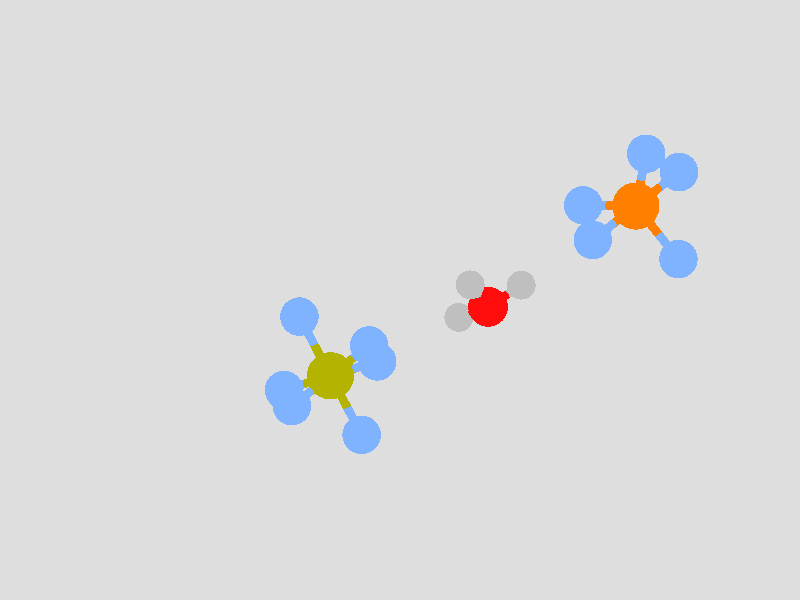 global_settings {
	ambient_light rgb <0.200000002980232, 0.200000002980232, 0.200000002980232>
	max_trace_level 15
}

background { color rgb <0.87,0.87,0.87> }

camera {
        orthographic
	location <15.7401059162092, -0.852744629861341, 13.1812787540905>*0.7
	angle 0
	up <-0.44624914088679, -0.869663913835106, 0.211060136527028>
	right <-0.567907502853505, 0.457471614114246, 0.684251993407694> * 1.33333333333333
	direction <-0.691623287968601, 0.185484229121272, -0.698034976406476> }

light_source {
	<-3.11201070424499, -17.7522272456686, 57.7484494010874>
	color rgb <1, 1, 1>
	fade_distance 82.9017132511637
	fade_power 0
	parallel
	point_at <3.11201070424499, 17.7522272456686, -57.7484494010874>
}

light_source {
	<-8.45017280195528, -36.5596518754311, -31.0333029043559>
	color rgb <0.300000011920929, 0.300000011920929, 0.300000011920929>
	fade_distance 82.9017132511637
	fade_power 0
	parallel
	point_at <8.45017280195528, 36.5596518754311, 31.0333029043559>
}

#default {
	finish {ambient .8 diffuse 1 specular 1 roughness .005 metallic 0.5}
}

//=========================================================================

union {
cylinder {
	<2.71867382685713, 0.0616928025946898, -0.00210406170851732>, 	<1.79785013388255, 0.0616928025946623, -0.00210406170847401>, 0.1
	pigment { rgbt <1, 0.5, 0, 0> }
}
cylinder {
	<1.79785013388255, 0.0616928025946623, -0.00210406170847401>, 	<0.976026440907978, 0.0616928025946377, -0.00210406170843536>, 0.1
	pigment { rgbt <0.5, 0.699999988079071, 1, 0> }
}
cylinder {
	<2.71867382685713, 0.0616928025946898, -0.00210406170851732>, 	<2.71867382685713, -0.143315342655897, -0.80525422276573>, 0.1
	pigment { rgbt <1, 0.5, 0, 0> }
}
cylinder {
	<2.71867382685713, -0.143315342655897, -0.80525422276573>, 	<2.71867382685714, -0.323838317825597, -1.51248005715807>, 0.1
	pigment { rgbt <0.5, 0.699999988079071, 1, 0> }
}
cylinder {
	<2.71867382685713, 0.0616928025946898, -0.00210406170851732>, 	<2.71867382685713, 0.859745317749098, 0.221928757050443>, 0.1
	pigment { rgbt <1, 0.5, 0, 0> }
}
cylinder {
	<2.71867382685713, 0.859745317749098, 0.221928757050443>, 	<2.71867382685714, 1.56248234413037, 0.419204191782986>, 0.1
	pigment { rgbt <0.5, 0.699999988079071, 1, 0> }
}
cylinder {
	<2.71867382685713, 0.0616928025946898, -0.00210406170851732>, 	<2.71867382685713, -0.531351567309235, 0.577013280589898>, 0.1
	pigment { rgbt <1, 0.5, 0, 0> }
}
cylinder {
	<2.71867382685713, -0.531351567309235, 0.577013280589898>, 	<2.71867382685714, -1.0535656185209, 1.08696368024985>, 0.1
	pigment { rgbt <0.5, 0.699999988079071, 1, 0> }
}
cylinder {
	<2.71867382685713, 0.0616928025946898, -0.00210406170851732>, 	<3.63949751983173, 0.0616928025946622, -0.00210406170847391>, 0.1
	pigment { rgbt <1, 0.5, 0, 0> }
}
cylinder {
	<3.63949751983173, 0.0616928025946622, -0.00210406170847391>, 	<4.46132121280633, 0.0616928025946375, -0.00210406170843517>, 0.1
	pigment { rgbt <0.5, 0.699999988079071, 1, 0> }
}
sphere {
	<0.976026440907978, 0.0616928025946377, -0.00210406170843536>, 0.441
	pigment { rgbt <0.5, 0.699999988079071, 1,0> }
}
sphere {
	<2.71867382685714, -0.323838317825597, -1.51248005715807>, 0.441
	pigment { rgbt <0.5, 0.699999988079071, 1,0> }
}
sphere {
	<2.71867382685714, 1.56248234413037, 0.419204191782986>, 0.441
	pigment { rgbt <0.5, 0.699999988079071, 1,0> }
}
sphere {
	<2.71867382685714, -1.0535656185209, 1.08696368024985>, 0.441
	pigment { rgbt <0.5, 0.699999988079071, 1,0> }
}
sphere {
	<2.71867382685713, 0.0616928025946898, -0.00210406170851732>, 0.54
	pigment { rgbt <1, 0.5, 0,0> }
}
sphere {
	<4.46132121280633, 0.0616928025946375, -0.00210406170843517>, 0.441
	pigment { rgbt <0.5, 0.699999988079071, 1,0> }
}
translate <-3,7,0>*0.5 // PF5, orange
translate <5,0,0>*-1.5
}
merge {
}

//==================================================================================================

union {
cylinder {
	<0.586645, 0.010901, -0.892059>, 	<0.737984207738571, 0.0157078161826715, -0.486930022942164>, 0.1
	pigment { rgbt <0.75, 0.75, 0.75, 0> }
}
cylinder {
	<0.737984207738571, 0.0157078161826715, -0.486930022942164>, 	<0.933413, 0.021915, 0.036225>, 0.1
	pigment { rgbt <1, 0.0500000007450581, 0.0500000007450581, 0> }
}
cylinder {
	<0.586652, -0.743587, 0.561434>, 	<0.737988157885444, -0.40950060754634, 0.332218165039158>, 0.1
	pigment { rgbt <0.75, 0.75, 0.75, 0> }
}
cylinder {
	<0.737988157885444, -0.40950060754634, 0.332218165039158>, 	<0.933413, 0.021915, 0.036225>, 0.1
	pigment { rgbt <1, 0.0500000007450581, 0.0500000007450581, 0> }
}
cylinder {
	<1.923784, 0.053243, 0.052482>, 	<1.49155853070715, 0.0395705888510402, 0.0453869927206129>, 0.1
	pigment { rgbt <0.75, 0.75, 0.75, 0> }
}
cylinder {
	<1.49155853070715, 0.0395705888510402, 0.0453869927206129>, 	<0.933413, 0.021915, 0.036225>, 0.1
	pigment { rgbt <1, 0.0500000007450581, 0.0500000007450581, 0> }
}
sphere {
	<0.933413, 0.021915, 0.036225>, 0.456
	pigment { rgbt <1, 0.0500000007450581, 0.0500000007450581,0> }
}
sphere {
	<0.586645, 0.010901, -0.892059>, 0.33
	pigment { rgbt <0.75, 0.75, 0.75,0> }
}
sphere {
	<0.586652, -0.743587, 0.561434>, 0.33
	pigment { rgbt <0.75, 0.75, 0.75,0> }
}
sphere {
	<1.923784, 0.053243, 0.052482>, 0.33
	pigment { rgbt <0.75, 0.75, 0.75,0> }
}
rotate <0,90,0>
translate <-3,7,0>*0.5 // H3o+
}
merge {
}

//==================================================================================================

#default {
	finish {ambient .8 diffuse 1 specular 1 roughness .005 metallic 0.5}
}

union {
cylinder {
	<0, 0, -1.56>, 	<0, 0, -0.8295>, 0.1
	pigment { rgbt <0.5, 0.699999988079071, 1, 0> }
}
cylinder {
	<0, 0, -0.8295>, 	<0, 0, 0>, 0.1
	pigment { rgbt <0.699999988079071, 0.699999988079071, 0, 0> }
}
cylinder {
	<0, 0, 0>, 	<0.8295, 0, 0>, 0.1
	pigment { rgbt <0.699999988079071, 0.699999988079071, 0, 0> }
}
cylinder {
	<0.8295, 0, 0>, 	<1.56, 0, 0>, 0.1
	pigment { rgbt <0.5, 0.699999988079071, 1, 0> }
}
cylinder {
	<0, 0, 0>, 	<-0.8295, 0, 0>, 0.1
	pigment { rgbt <0.699999988079071, 0.699999988079071, 0, 0> }
}
cylinder {
	<-0.8295, 0, 0>, 	<-1.56, 0, 0>, 0.1
	pigment { rgbt <0.5, 0.699999988079071, 1, 0> }
}
cylinder {
	<0, 0, 0>, 	<0, 0.8295, 0>, 0.1
	pigment { rgbt <0.699999988079071, 0.699999988079071, 0, 0> }
}
cylinder {
	<0, 0.8295, 0>, 	<0, 1.56, 0>, 0.1
	pigment { rgbt <0.5, 0.699999988079071, 1, 0> }
}
cylinder {
	<0, 0, 0>, 	<0, -0.8295, 0>, 0.1
	pigment { rgbt <0.699999988079071, 0.699999988079071, 0, 0> }
}
cylinder {
	<0, -0.8295, 0>, 	<0, -1.56, 0>, 0.1
	pigment { rgbt <0.5, 0.699999988079071, 1, 0> }
}
cylinder {
	<0, 0, 0>, 	<0, 0, 0.8295>, 0.1
	pigment { rgbt <0.699999988079071, 0.699999988079071, 0, 0> }
}
cylinder {
	<0, 0, 0.8295>, 	<0, 0, 1.56>, 0.1
	pigment { rgbt <0.5, 0.699999988079071, 1, 0> }
}
sphere {
	<0, 0, 0>, 0.54
	pigment { rgbt <0.699999988079071, 0.699999988079071, 0,0> }
}
sphere {
	<1.56, 0, 0>, 0.441
	pigment { rgbt <0.5, 0.699999988079071, 1,0> }
}
sphere {
	<-1.56, 0, 0>, 0.441
	pigment { rgbt <0.5, 0.699999988079071, 1,0> }
}
sphere {
	<0, 1.56, 0>, 0.441
	pigment { rgbt <0.5, 0.699999988079071, 1,0> }
}
sphere {
	<0, -1.56, 0>, 0.441
	pigment { rgbt <0.5, 0.699999988079071, 1,0> }
}
sphere {
	<0, 0, 1.56>, 0.441
	pigment { rgbt <0.5, 0.699999988079071, 1,0> }
}
sphere {
	<0, 0, -1.56>, 0.441
	pigment { rgbt <0.5, 0.699999988079071, 1,0> }
}
translate <20,0,0> // PCL52-, green
translate <-10,1.5,0>*1.5

}
merge {
}
